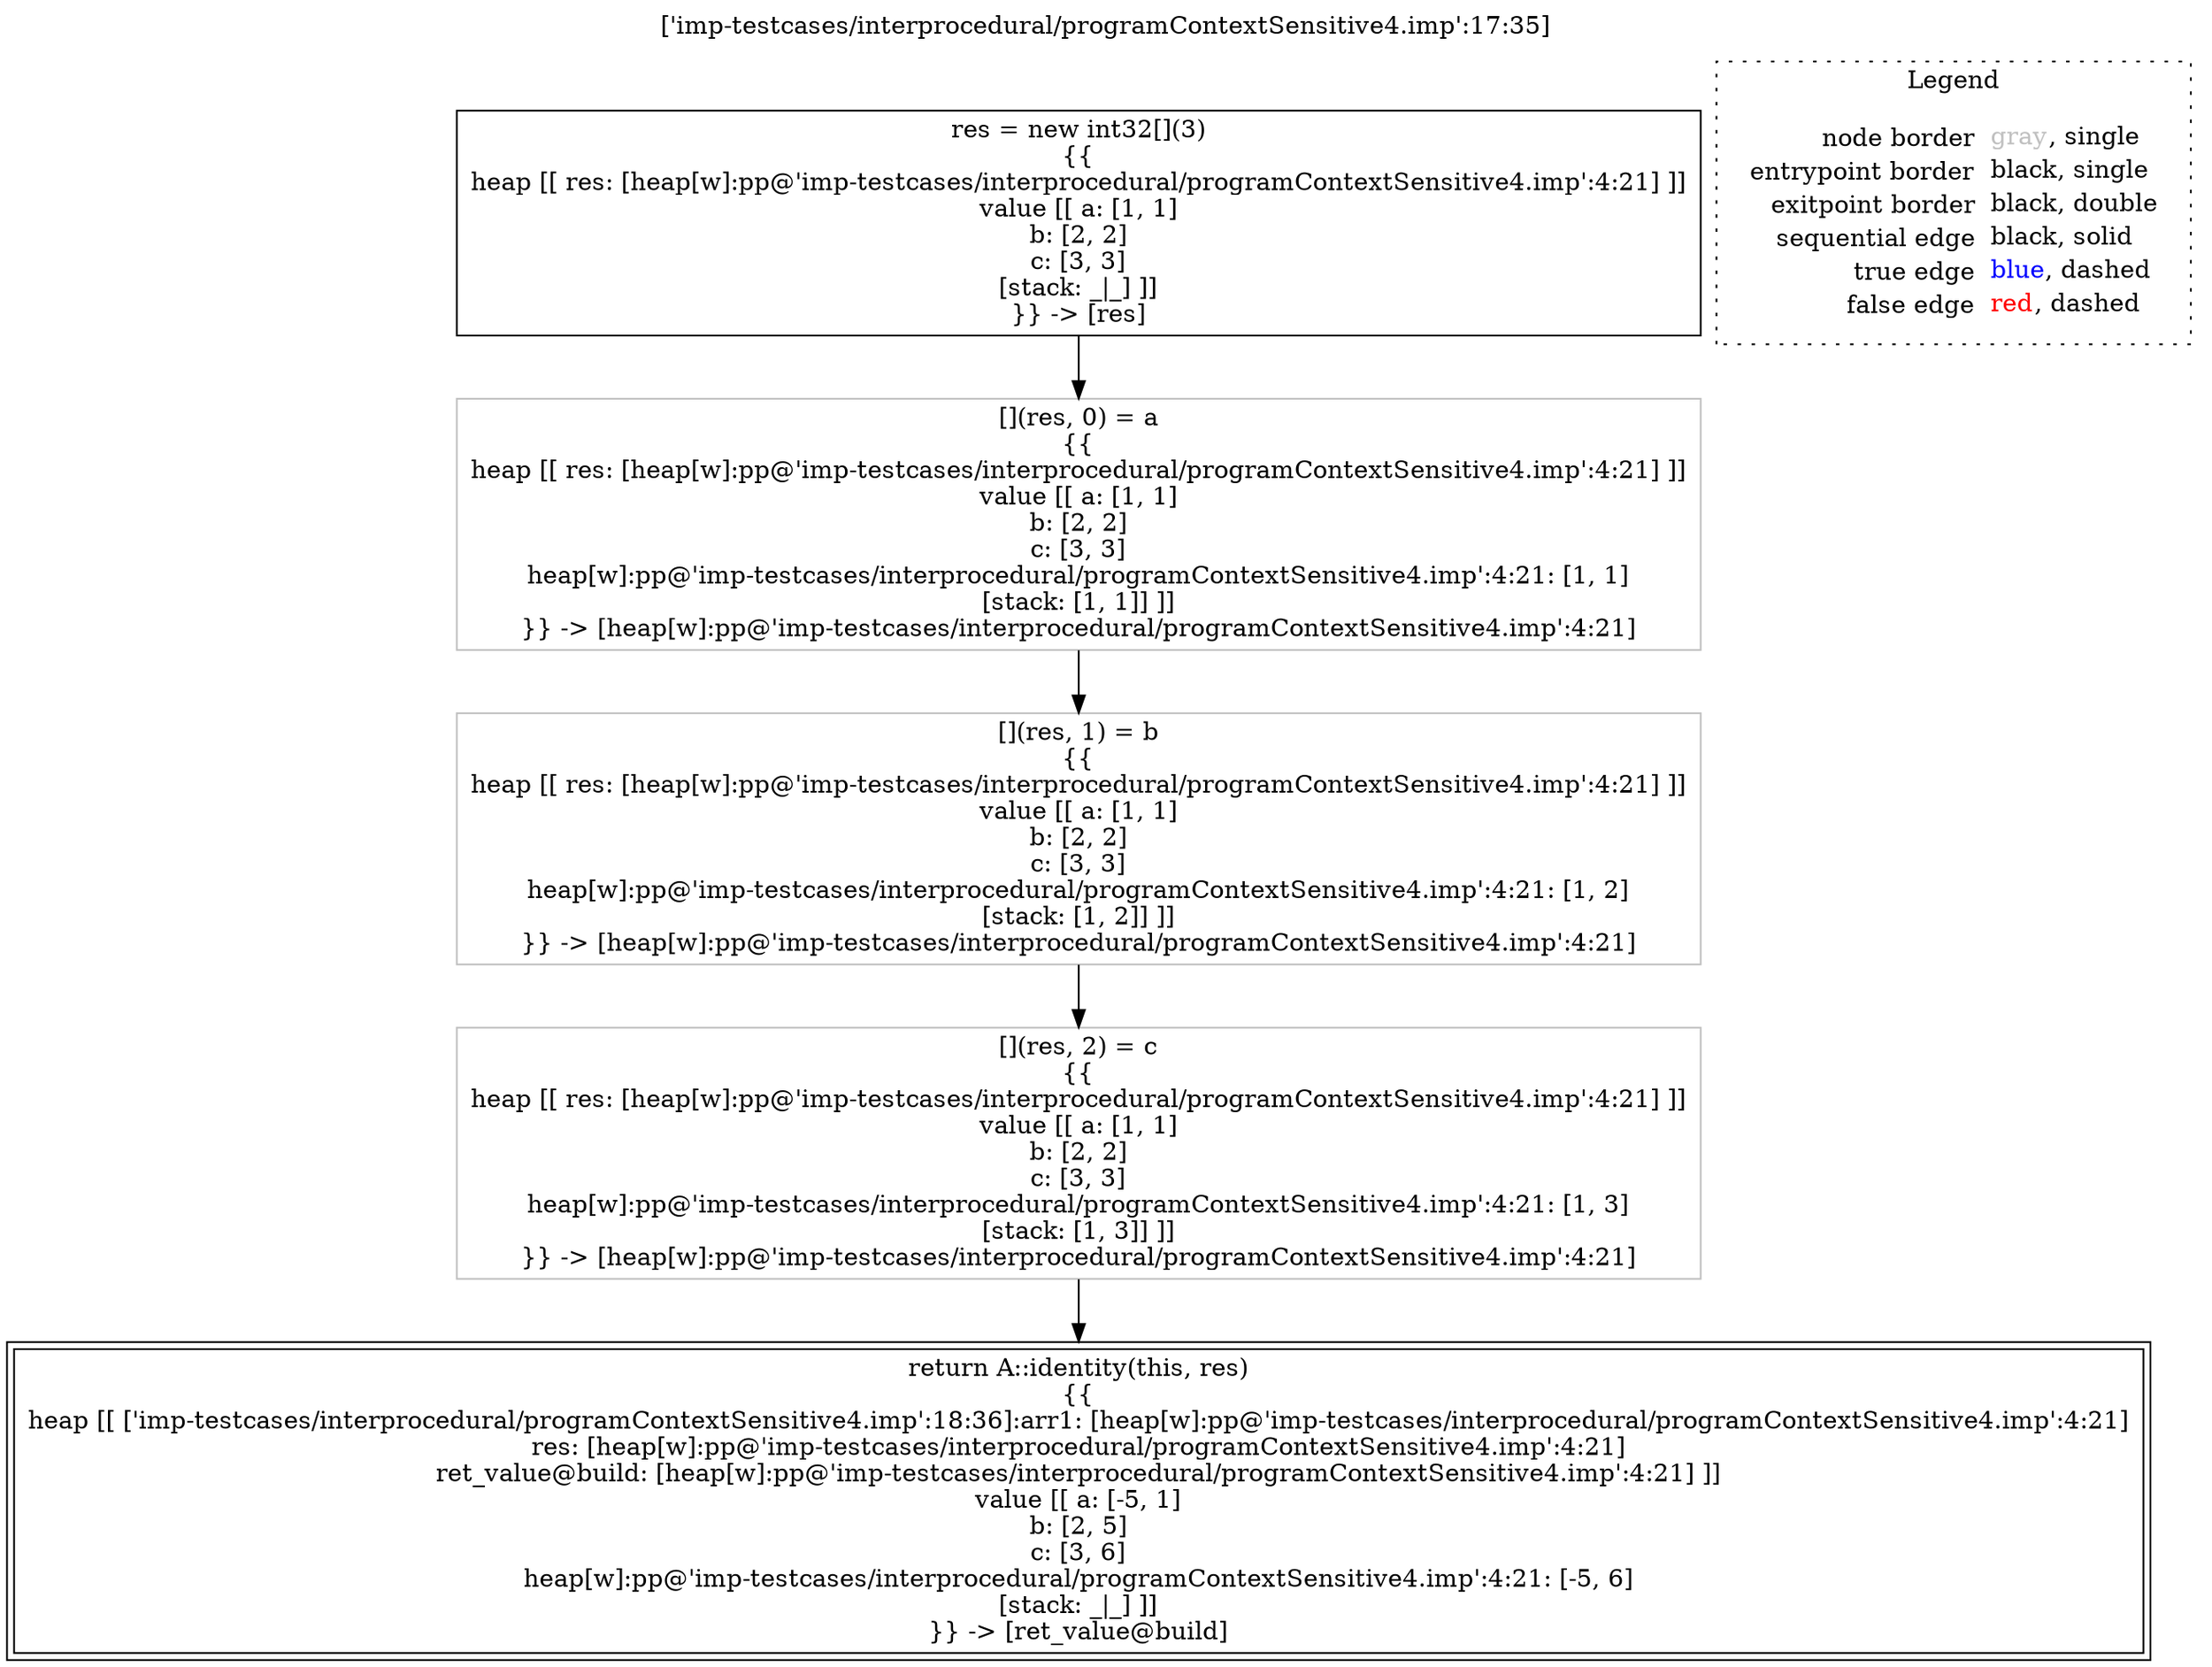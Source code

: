 digraph {
	labelloc="t";
	label="['imp-testcases/interprocedural/programContextSensitive4.imp':17:35]";
	"node0" [shape="rect",color="black",label=<res = new int32[](3)<BR/>{{<BR/>heap [[ res: [heap[w]:pp@'imp-testcases/interprocedural/programContextSensitive4.imp':4:21] ]]<BR/>value [[ a: [1, 1]<BR/>b: [2, 2]<BR/>c: [3, 3]<BR/>[stack: _|_] ]]<BR/>}} -&gt; [res]>];
	"node1" [shape="rect",color="gray",label=<[](res, 1) = b<BR/>{{<BR/>heap [[ res: [heap[w]:pp@'imp-testcases/interprocedural/programContextSensitive4.imp':4:21] ]]<BR/>value [[ a: [1, 1]<BR/>b: [2, 2]<BR/>c: [3, 3]<BR/>heap[w]:pp@'imp-testcases/interprocedural/programContextSensitive4.imp':4:21: [1, 2]<BR/>[stack: [1, 2]] ]]<BR/>}} -&gt; [heap[w]:pp@'imp-testcases/interprocedural/programContextSensitive4.imp':4:21]>];
	"node2" [shape="rect",color="gray",label=<[](res, 2) = c<BR/>{{<BR/>heap [[ res: [heap[w]:pp@'imp-testcases/interprocedural/programContextSensitive4.imp':4:21] ]]<BR/>value [[ a: [1, 1]<BR/>b: [2, 2]<BR/>c: [3, 3]<BR/>heap[w]:pp@'imp-testcases/interprocedural/programContextSensitive4.imp':4:21: [1, 3]<BR/>[stack: [1, 3]] ]]<BR/>}} -&gt; [heap[w]:pp@'imp-testcases/interprocedural/programContextSensitive4.imp':4:21]>];
	"node3" [shape="rect",color="black",peripheries="2",label=<return A::identity(this, res)<BR/>{{<BR/>heap [[ ['imp-testcases/interprocedural/programContextSensitive4.imp':18:36]:arr1: [heap[w]:pp@'imp-testcases/interprocedural/programContextSensitive4.imp':4:21]<BR/>res: [heap[w]:pp@'imp-testcases/interprocedural/programContextSensitive4.imp':4:21]<BR/>ret_value@build: [heap[w]:pp@'imp-testcases/interprocedural/programContextSensitive4.imp':4:21] ]]<BR/>value [[ a: [-5, 1]<BR/>b: [2, 5]<BR/>c: [3, 6]<BR/>heap[w]:pp@'imp-testcases/interprocedural/programContextSensitive4.imp':4:21: [-5, 6]<BR/>[stack: _|_] ]]<BR/>}} -&gt; [ret_value@build]>];
	"node4" [shape="rect",color="gray",label=<[](res, 0) = a<BR/>{{<BR/>heap [[ res: [heap[w]:pp@'imp-testcases/interprocedural/programContextSensitive4.imp':4:21] ]]<BR/>value [[ a: [1, 1]<BR/>b: [2, 2]<BR/>c: [3, 3]<BR/>heap[w]:pp@'imp-testcases/interprocedural/programContextSensitive4.imp':4:21: [1, 1]<BR/>[stack: [1, 1]] ]]<BR/>}} -&gt; [heap[w]:pp@'imp-testcases/interprocedural/programContextSensitive4.imp':4:21]>];
	"node0" -> "node4" [color="black"];
	"node1" -> "node2" [color="black"];
	"node2" -> "node3" [color="black"];
	"node4" -> "node1" [color="black"];
subgraph cluster_legend {
	label="Legend";
	style=dotted;
	node [shape=plaintext];
	"legend" [label=<<table border="0" cellpadding="2" cellspacing="0" cellborder="0"><tr><td align="right">node border&nbsp;</td><td align="left"><font color="gray">gray</font>, single</td></tr><tr><td align="right">entrypoint border&nbsp;</td><td align="left"><font color="black">black</font>, single</td></tr><tr><td align="right">exitpoint border&nbsp;</td><td align="left"><font color="black">black</font>, double</td></tr><tr><td align="right">sequential edge&nbsp;</td><td align="left"><font color="black">black</font>, solid</td></tr><tr><td align="right">true edge&nbsp;</td><td align="left"><font color="blue">blue</font>, dashed</td></tr><tr><td align="right">false edge&nbsp;</td><td align="left"><font color="red">red</font>, dashed</td></tr></table>>];
}

}
